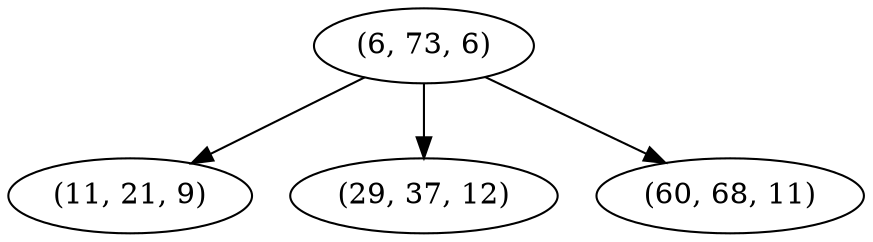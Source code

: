 digraph tree {
    "(6, 73, 6)";
    "(11, 21, 9)";
    "(29, 37, 12)";
    "(60, 68, 11)";
    "(6, 73, 6)" -> "(11, 21, 9)";
    "(6, 73, 6)" -> "(29, 37, 12)";
    "(6, 73, 6)" -> "(60, 68, 11)";
}
